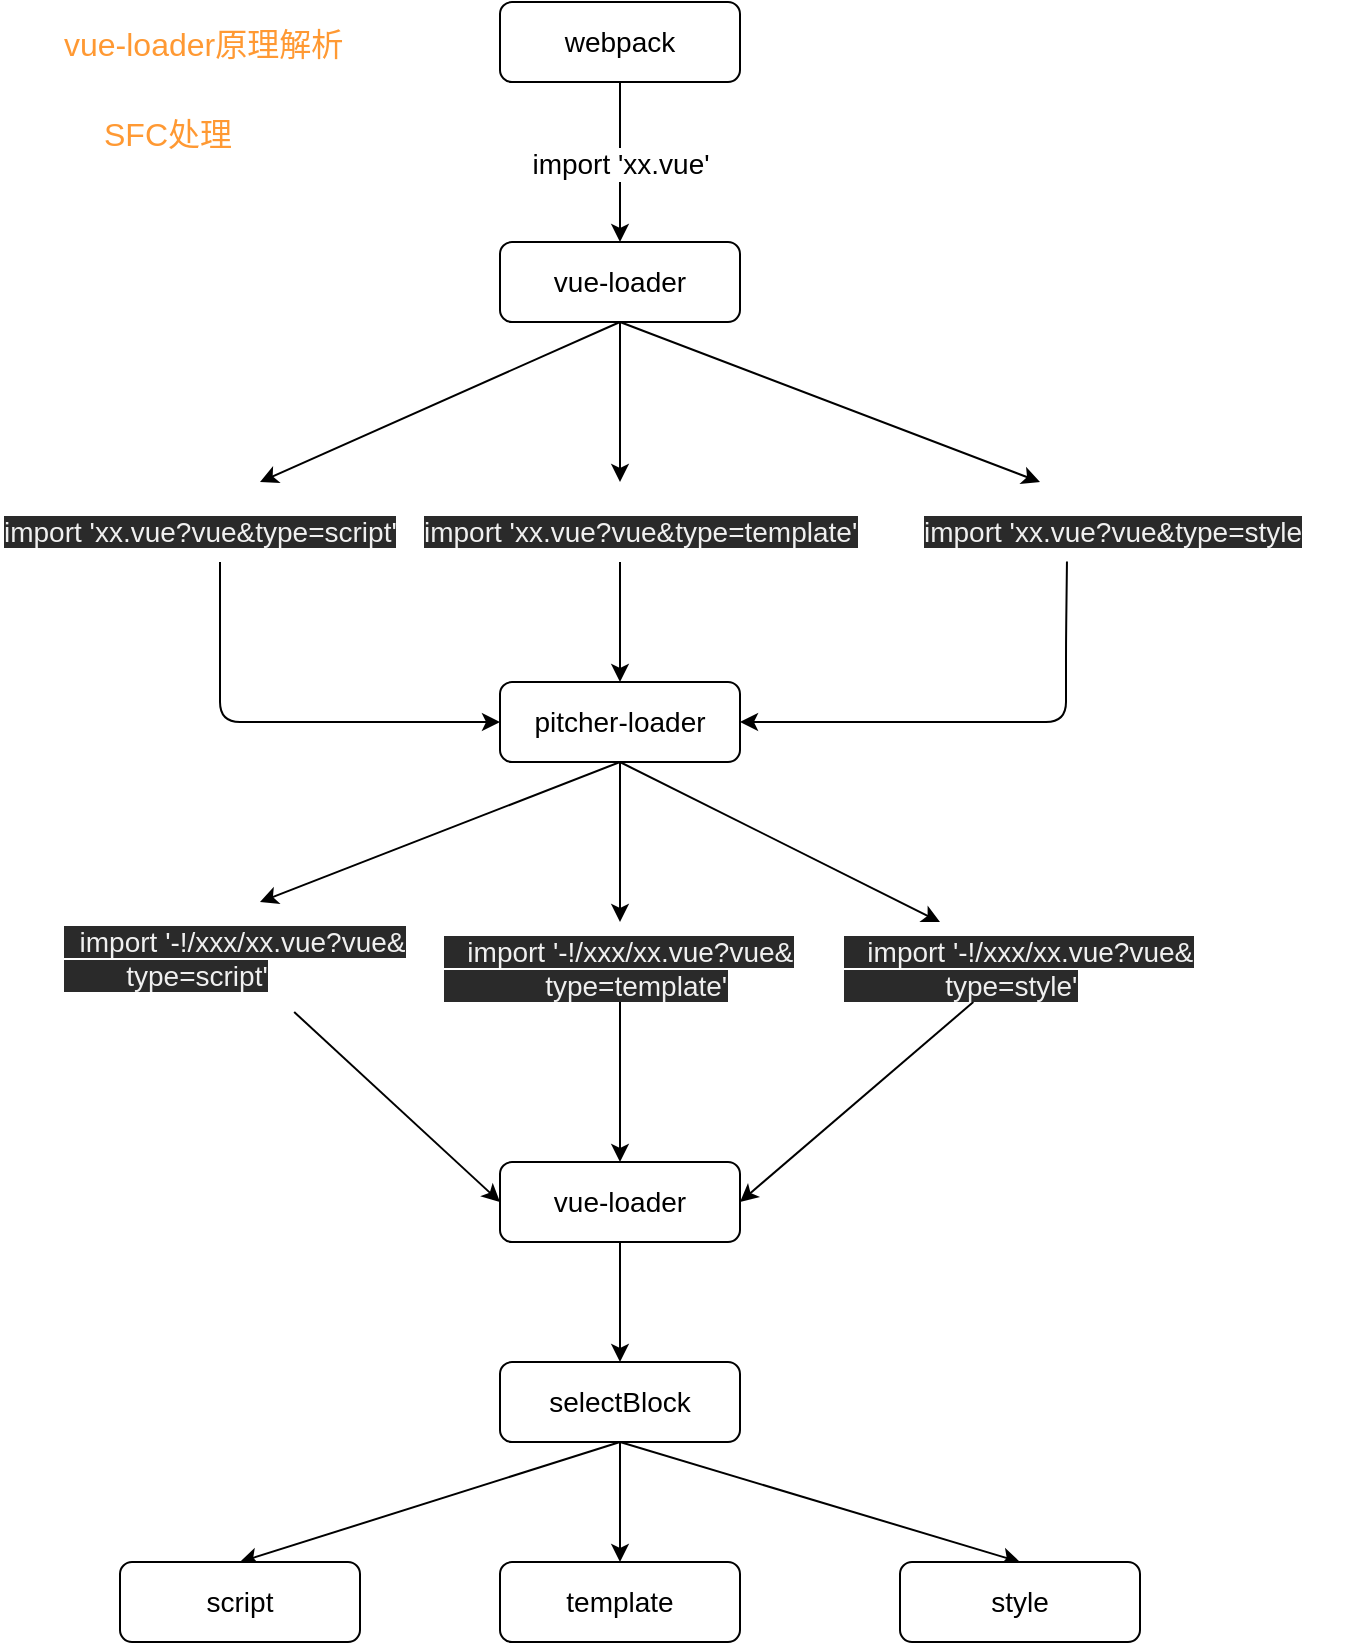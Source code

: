 <mxfile>
    <diagram id="iTfRmOalJYKPxg3eqCuI" name="第 1 页">
        <mxGraphModel dx="887" dy="707" grid="1" gridSize="10" guides="1" tooltips="1" connect="1" arrows="1" fold="1" page="1" pageScale="1" pageWidth="827" pageHeight="1169" math="0" shadow="0">
            <root>
                <mxCell id="0"/>
                <mxCell id="1" parent="0"/>
                <mxCell id="4" value="" style="edgeStyle=none;html=1;fontSize=16;" edge="1" parent="1" source="2" target="3">
                    <mxGeometry relative="1" as="geometry"/>
                </mxCell>
                <mxCell id="5" value="&lt;span&gt;import 'xx.vue'&lt;/span&gt;" style="edgeLabel;html=1;align=center;verticalAlign=middle;resizable=0;points=[];fontSize=14;" vertex="1" connectable="0" parent="4">
                    <mxGeometry x="-0.342" relative="1" as="geometry">
                        <mxPoint y="14" as="offset"/>
                    </mxGeometry>
                </mxCell>
                <mxCell id="2" value="&lt;font style=&quot;font-size: 14px&quot;&gt;webpack&lt;/font&gt;" style="rounded=1;whiteSpace=wrap;html=1;" vertex="1" parent="1">
                    <mxGeometry x="260" y="40" width="120" height="40" as="geometry"/>
                </mxCell>
                <mxCell id="6" style="edgeStyle=none;html=1;fontSize=14;exitX=0.5;exitY=1;exitDx=0;exitDy=0;" edge="1" parent="1" source="3">
                    <mxGeometry relative="1" as="geometry">
                        <mxPoint x="140" y="280" as="targetPoint"/>
                    </mxGeometry>
                </mxCell>
                <mxCell id="9" style="edgeStyle=none;html=1;fontSize=14;" edge="1" parent="1" source="3">
                    <mxGeometry relative="1" as="geometry">
                        <mxPoint x="320" y="280" as="targetPoint"/>
                    </mxGeometry>
                </mxCell>
                <mxCell id="12" style="edgeStyle=none;html=1;fontSize=14;exitX=0.5;exitY=1;exitDx=0;exitDy=0;" edge="1" parent="1" source="3">
                    <mxGeometry relative="1" as="geometry">
                        <mxPoint x="530" y="280" as="targetPoint"/>
                    </mxGeometry>
                </mxCell>
                <mxCell id="3" value="&lt;font style=&quot;font-size: 14px&quot;&gt;vue-loader&lt;/font&gt;" style="rounded=1;whiteSpace=wrap;html=1;" vertex="1" parent="1">
                    <mxGeometry x="260" y="160" width="120" height="40" as="geometry"/>
                </mxCell>
                <mxCell id="14" style="edgeStyle=none;html=1;fontSize=14;" edge="1" parent="1" source="8" target="13">
                    <mxGeometry relative="1" as="geometry">
                        <mxPoint x="120" y="410" as="targetPoint"/>
                        <Array as="points">
                            <mxPoint x="120" y="400"/>
                        </Array>
                    </mxGeometry>
                </mxCell>
                <mxCell id="8" value="&lt;meta charset=&quot;utf-8&quot;&gt;&lt;span style=&quot;color: rgb(240, 240, 240); font-family: helvetica; font-size: 14px; font-style: normal; font-weight: 400; letter-spacing: normal; text-align: center; text-indent: 0px; text-transform: none; word-spacing: 0px; background-color: rgb(42, 42, 42); display: inline; float: none;&quot;&gt;import 'xx.vue?vue&amp;amp;type=script'&lt;/span&gt;" style="text;whiteSpace=wrap;html=1;fontSize=14;" vertex="1" parent="1">
                    <mxGeometry x="10" y="290" width="220" height="30" as="geometry"/>
                </mxCell>
                <mxCell id="15" value="" style="edgeStyle=none;html=1;fontSize=14;" edge="1" parent="1" target="13">
                    <mxGeometry relative="1" as="geometry">
                        <mxPoint x="320" y="320" as="sourcePoint"/>
                    </mxGeometry>
                </mxCell>
                <mxCell id="10" value="&lt;span style=&quot;color: rgb(240 , 240 , 240) ; font-family: &amp;#34;helvetica&amp;#34; ; font-size: 14px ; font-style: normal ; font-weight: 400 ; letter-spacing: normal ; text-align: center ; text-indent: 0px ; text-transform: none ; word-spacing: 0px ; background-color: rgb(42 , 42 , 42) ; display: inline ; float: none&quot;&gt;import 'xx.vue?vue&amp;amp;type=template'&lt;/span&gt;" style="text;whiteSpace=wrap;html=1;fontSize=14;" vertex="1" parent="1">
                    <mxGeometry x="220" y="290" width="220" height="30" as="geometry"/>
                </mxCell>
                <mxCell id="16" style="edgeStyle=none;html=1;fontSize=14;entryX=1;entryY=0.5;entryDx=0;entryDy=0;exitX=0.334;exitY=0.992;exitDx=0;exitDy=0;exitPerimeter=0;" edge="1" parent="1" source="11" target="13">
                    <mxGeometry relative="1" as="geometry">
                        <mxPoint x="580" y="430" as="targetPoint"/>
                        <Array as="points">
                            <mxPoint x="543" y="360"/>
                            <mxPoint x="543" y="400"/>
                        </Array>
                    </mxGeometry>
                </mxCell>
                <mxCell id="11" value="&lt;span style=&quot;color: rgb(240 , 240 , 240) ; font-family: &amp;#34;helvetica&amp;#34; ; font-size: 14px ; font-style: normal ; font-weight: 400 ; letter-spacing: normal ; text-align: center ; text-indent: 0px ; text-transform: none ; word-spacing: 0px ; background-color: rgb(42 , 42 , 42) ; display: inline ; float: none&quot;&gt;import 'xx.vue?vue&amp;amp;type=style&lt;/span&gt;" style="text;whiteSpace=wrap;html=1;fontSize=14;" vertex="1" parent="1">
                    <mxGeometry x="470" y="290" width="220" height="30" as="geometry"/>
                </mxCell>
                <mxCell id="19" style="edgeStyle=none;html=1;fontSize=16;fontColor=#FF9933;exitX=0.5;exitY=1;exitDx=0;exitDy=0;" edge="1" parent="1" source="13">
                    <mxGeometry relative="1" as="geometry">
                        <mxPoint x="140" y="490" as="targetPoint"/>
                        <Array as="points"/>
                    </mxGeometry>
                </mxCell>
                <mxCell id="23" style="edgeStyle=none;html=1;fontSize=16;fontColor=#FF9933;" edge="1" parent="1" source="13">
                    <mxGeometry relative="1" as="geometry">
                        <mxPoint x="320" y="500" as="targetPoint"/>
                    </mxGeometry>
                </mxCell>
                <mxCell id="24" style="edgeStyle=none;html=1;fontSize=16;fontColor=#FF9933;exitX=0.5;exitY=1;exitDx=0;exitDy=0;" edge="1" parent="1" source="13">
                    <mxGeometry relative="1" as="geometry">
                        <mxPoint x="480" y="500" as="targetPoint"/>
                    </mxGeometry>
                </mxCell>
                <mxCell id="13" value="&lt;font style=&quot;font-size: 14px&quot;&gt;pitcher-loader&lt;/font&gt;" style="rounded=1;whiteSpace=wrap;html=1;" vertex="1" parent="1">
                    <mxGeometry x="260" y="380" width="120" height="40" as="geometry"/>
                </mxCell>
                <mxCell id="17" value="&lt;div style=&quot;text-align: center; font-size: 16px;&quot;&gt;&lt;span style=&quot;font-size: 16px;&quot;&gt;&lt;font face=&quot;helvetica&quot; style=&quot;font-size: 16px;&quot;&gt;vue-loader原理解析&lt;/font&gt;&lt;/span&gt;&lt;/div&gt;" style="text;whiteSpace=wrap;html=1;fontSize=16;fontColor=#FF9933;" vertex="1" parent="1">
                    <mxGeometry x="40" y="45" width="150" height="30" as="geometry"/>
                </mxCell>
                <mxCell id="26" style="edgeStyle=none;html=1;entryX=0;entryY=0.5;entryDx=0;entryDy=0;fontSize=16;fontColor=#FF9933;" edge="1" parent="1" source="20" target="25">
                    <mxGeometry relative="1" as="geometry"/>
                </mxCell>
                <mxCell id="20" value="&lt;span style=&quot;color: rgb(240 , 240 , 240) ; font-family: &amp;#34;helvetica&amp;#34; ; font-size: 14px ; font-style: normal ; font-weight: 400 ; letter-spacing: normal ; text-align: center ; text-indent: 0px ; text-transform: none ; word-spacing: 0px ; background-color: rgb(42 , 42 , 42) ; display: inline ; float: none&quot;&gt;&amp;nbsp; import '-!/xxx/xx.vue?vue&amp;amp;&lt;br&gt;&amp;nbsp; &amp;nbsp; &amp;nbsp; &amp;nbsp; type=script'&lt;/span&gt;" style="text;whiteSpace=wrap;html=1;fontSize=14;" vertex="1" parent="1">
                    <mxGeometry x="40" y="495" width="180" height="50" as="geometry"/>
                </mxCell>
                <mxCell id="27" style="edgeStyle=none;html=1;entryX=0.5;entryY=0;entryDx=0;entryDy=0;fontSize=16;fontColor=#FF9933;" edge="1" parent="1" source="21" target="25">
                    <mxGeometry relative="1" as="geometry"/>
                </mxCell>
                <mxCell id="21" value="&lt;span style=&quot;color: rgb(240 , 240 , 240) ; font-family: &amp;#34;helvetica&amp;#34; ; font-size: 14px ; font-style: normal ; font-weight: 400 ; letter-spacing: normal ; text-align: center ; text-indent: 0px ; text-transform: none ; word-spacing: 0px ; background-color: rgb(42 , 42 , 42) ; display: inline ; float: none&quot;&gt;&amp;nbsp; &amp;nbsp;import '-!/xxx/xx.vue?vue&amp;amp;&lt;br&gt;&amp;nbsp; &amp;nbsp; &amp;nbsp; &amp;nbsp; &amp;nbsp; &amp;nbsp; &amp;nbsp;type=template'&lt;/span&gt;" style="text;whiteSpace=wrap;html=1;fontSize=14;" vertex="1" parent="1">
                    <mxGeometry x="230" y="500" width="180" height="40" as="geometry"/>
                </mxCell>
                <mxCell id="28" style="edgeStyle=none;html=1;entryX=1;entryY=0.5;entryDx=0;entryDy=0;fontSize=16;fontColor=#FF9933;" edge="1" parent="1" source="22" target="25">
                    <mxGeometry relative="1" as="geometry"/>
                </mxCell>
                <mxCell id="22" value="&lt;span style=&quot;color: rgb(240 , 240 , 240) ; font-family: &amp;#34;helvetica&amp;#34; ; font-size: 14px ; font-style: normal ; font-weight: 400 ; letter-spacing: normal ; text-align: center ; text-indent: 0px ; text-transform: none ; word-spacing: 0px ; background-color: rgb(42 , 42 , 42) ; display: inline ; float: none&quot;&gt;&amp;nbsp; &amp;nbsp;import '-!/xxx/xx.vue?vue&amp;amp;&lt;br&gt;&amp;nbsp; &amp;nbsp; &amp;nbsp; &amp;nbsp; &amp;nbsp; &amp;nbsp; &amp;nbsp;type=style'&lt;/span&gt;" style="text;whiteSpace=wrap;html=1;fontSize=14;" vertex="1" parent="1">
                    <mxGeometry x="430" y="500" width="180" height="40" as="geometry"/>
                </mxCell>
                <mxCell id="31" value="" style="edgeStyle=none;html=1;fontSize=16;fontColor=#FF9933;" edge="1" parent="1" source="25" target="30">
                    <mxGeometry relative="1" as="geometry"/>
                </mxCell>
                <mxCell id="25" value="&lt;font style=&quot;font-size: 14px&quot;&gt;vue-loader&lt;/font&gt;" style="rounded=1;whiteSpace=wrap;html=1;" vertex="1" parent="1">
                    <mxGeometry x="260" y="620" width="120" height="40" as="geometry"/>
                </mxCell>
                <mxCell id="35" style="edgeStyle=none;html=1;entryX=0.5;entryY=0;entryDx=0;entryDy=0;fontSize=16;fontColor=#FF9933;exitX=0.5;exitY=1;exitDx=0;exitDy=0;" edge="1" parent="1" source="30" target="32">
                    <mxGeometry relative="1" as="geometry"/>
                </mxCell>
                <mxCell id="36" style="edgeStyle=none;html=1;fontSize=16;fontColor=#FF9933;" edge="1" parent="1" source="30" target="33">
                    <mxGeometry relative="1" as="geometry"/>
                </mxCell>
                <mxCell id="37" style="edgeStyle=none;html=1;entryX=0.5;entryY=0;entryDx=0;entryDy=0;fontSize=16;fontColor=#FF9933;exitX=0.5;exitY=1;exitDx=0;exitDy=0;" edge="1" parent="1" source="30" target="34">
                    <mxGeometry relative="1" as="geometry"/>
                </mxCell>
                <mxCell id="30" value="&lt;font style=&quot;font-size: 14px&quot;&gt;selectBlock&lt;/font&gt;" style="rounded=1;whiteSpace=wrap;html=1;" vertex="1" parent="1">
                    <mxGeometry x="260" y="720" width="120" height="40" as="geometry"/>
                </mxCell>
                <mxCell id="32" value="&lt;font style=&quot;font-size: 14px&quot;&gt;script&lt;/font&gt;" style="rounded=1;whiteSpace=wrap;html=1;" vertex="1" parent="1">
                    <mxGeometry x="70" y="820" width="120" height="40" as="geometry"/>
                </mxCell>
                <mxCell id="33" value="&lt;font style=&quot;font-size: 14px&quot;&gt;template&lt;/font&gt;" style="rounded=1;whiteSpace=wrap;html=1;" vertex="1" parent="1">
                    <mxGeometry x="260" y="820" width="120" height="40" as="geometry"/>
                </mxCell>
                <mxCell id="34" value="&lt;font style=&quot;font-size: 14px&quot;&gt;style&lt;/font&gt;" style="rounded=1;whiteSpace=wrap;html=1;" vertex="1" parent="1">
                    <mxGeometry x="460" y="820" width="120" height="40" as="geometry"/>
                </mxCell>
                <mxCell id="38" value="&lt;div style=&quot;text-align: center ; font-size: 16px&quot;&gt;&lt;span style=&quot;font-size: 16px&quot;&gt;&lt;font face=&quot;helvetica&quot; style=&quot;font-size: 16px&quot;&gt;SFC处理&lt;/font&gt;&lt;/span&gt;&lt;/div&gt;" style="text;whiteSpace=wrap;html=1;fontSize=16;fontColor=#FF9933;" vertex="1" parent="1">
                    <mxGeometry x="60" y="90" width="80" height="30" as="geometry"/>
                </mxCell>
            </root>
        </mxGraphModel>
    </diagram>
</mxfile>